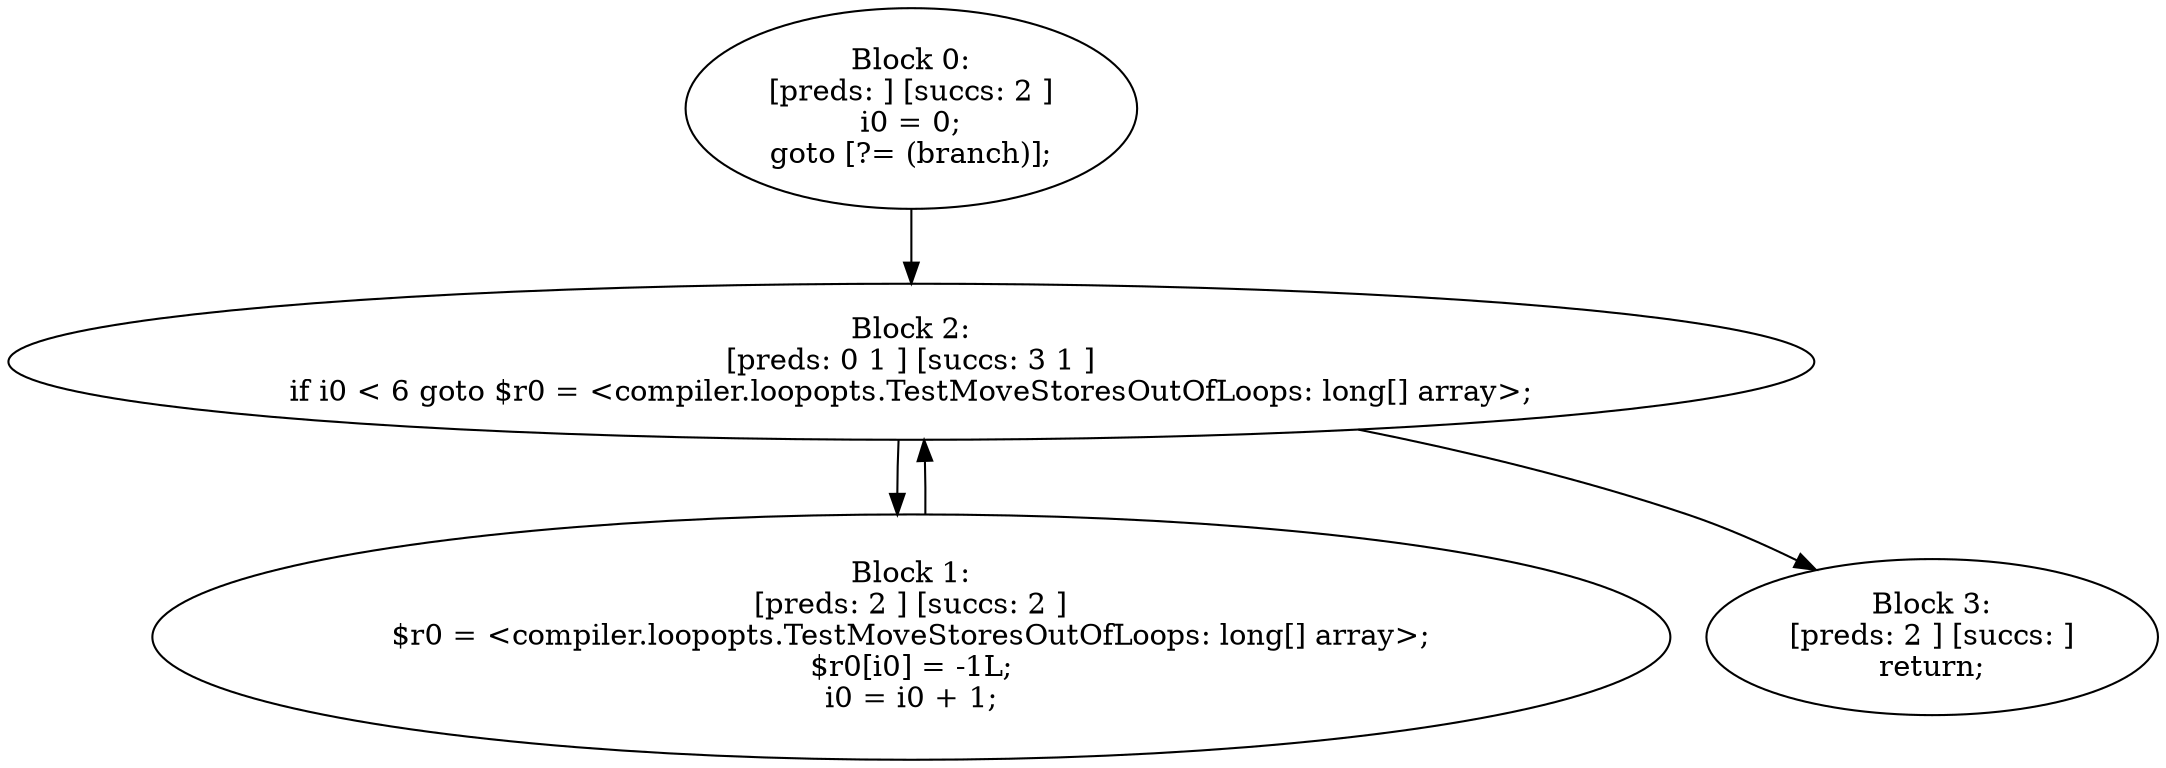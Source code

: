 digraph "unitGraph" {
    "Block 0:
[preds: ] [succs: 2 ]
i0 = 0;
goto [?= (branch)];
"
    "Block 1:
[preds: 2 ] [succs: 2 ]
$r0 = <compiler.loopopts.TestMoveStoresOutOfLoops: long[] array>;
$r0[i0] = -1L;
i0 = i0 + 1;
"
    "Block 2:
[preds: 0 1 ] [succs: 3 1 ]
if i0 < 6 goto $r0 = <compiler.loopopts.TestMoveStoresOutOfLoops: long[] array>;
"
    "Block 3:
[preds: 2 ] [succs: ]
return;
"
    "Block 0:
[preds: ] [succs: 2 ]
i0 = 0;
goto [?= (branch)];
"->"Block 2:
[preds: 0 1 ] [succs: 3 1 ]
if i0 < 6 goto $r0 = <compiler.loopopts.TestMoveStoresOutOfLoops: long[] array>;
";
    "Block 1:
[preds: 2 ] [succs: 2 ]
$r0 = <compiler.loopopts.TestMoveStoresOutOfLoops: long[] array>;
$r0[i0] = -1L;
i0 = i0 + 1;
"->"Block 2:
[preds: 0 1 ] [succs: 3 1 ]
if i0 < 6 goto $r0 = <compiler.loopopts.TestMoveStoresOutOfLoops: long[] array>;
";
    "Block 2:
[preds: 0 1 ] [succs: 3 1 ]
if i0 < 6 goto $r0 = <compiler.loopopts.TestMoveStoresOutOfLoops: long[] array>;
"->"Block 3:
[preds: 2 ] [succs: ]
return;
";
    "Block 2:
[preds: 0 1 ] [succs: 3 1 ]
if i0 < 6 goto $r0 = <compiler.loopopts.TestMoveStoresOutOfLoops: long[] array>;
"->"Block 1:
[preds: 2 ] [succs: 2 ]
$r0 = <compiler.loopopts.TestMoveStoresOutOfLoops: long[] array>;
$r0[i0] = -1L;
i0 = i0 + 1;
";
}
